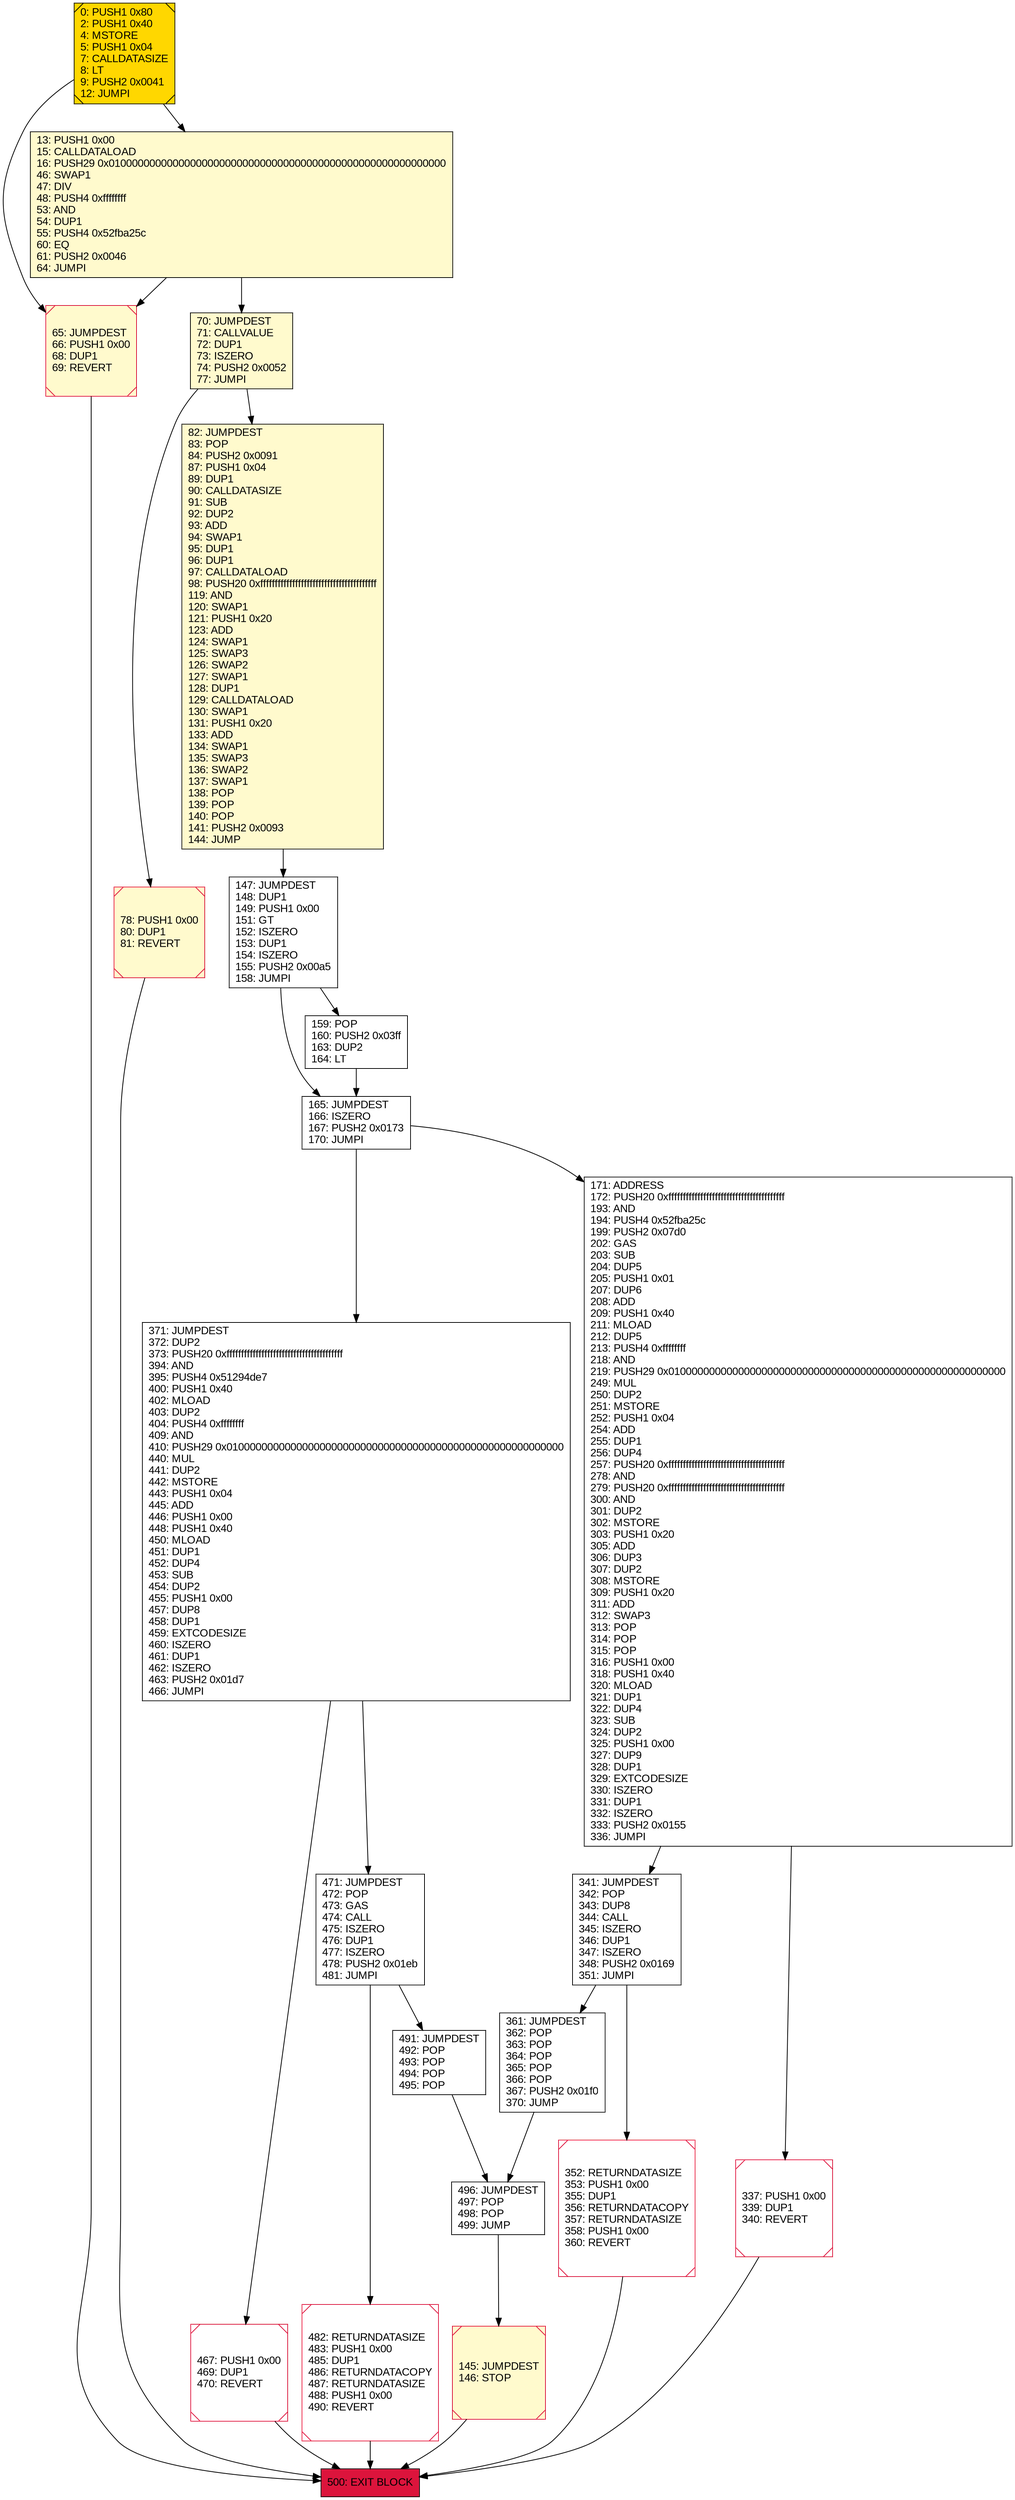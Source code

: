 digraph G {
bgcolor=transparent rankdir=UD;
node [shape=box style=filled color=black fillcolor=white fontname=arial fontcolor=black];
371 [label="371: JUMPDEST\l372: DUP2\l373: PUSH20 0xffffffffffffffffffffffffffffffffffffffff\l394: AND\l395: PUSH4 0x51294de7\l400: PUSH1 0x40\l402: MLOAD\l403: DUP2\l404: PUSH4 0xffffffff\l409: AND\l410: PUSH29 0x0100000000000000000000000000000000000000000000000000000000\l440: MUL\l441: DUP2\l442: MSTORE\l443: PUSH1 0x04\l445: ADD\l446: PUSH1 0x00\l448: PUSH1 0x40\l450: MLOAD\l451: DUP1\l452: DUP4\l453: SUB\l454: DUP2\l455: PUSH1 0x00\l457: DUP8\l458: DUP1\l459: EXTCODESIZE\l460: ISZERO\l461: DUP1\l462: ISZERO\l463: PUSH2 0x01d7\l466: JUMPI\l" ];
341 [label="341: JUMPDEST\l342: POP\l343: DUP8\l344: CALL\l345: ISZERO\l346: DUP1\l347: ISZERO\l348: PUSH2 0x0169\l351: JUMPI\l" ];
171 [label="171: ADDRESS\l172: PUSH20 0xffffffffffffffffffffffffffffffffffffffff\l193: AND\l194: PUSH4 0x52fba25c\l199: PUSH2 0x07d0\l202: GAS\l203: SUB\l204: DUP5\l205: PUSH1 0x01\l207: DUP6\l208: ADD\l209: PUSH1 0x40\l211: MLOAD\l212: DUP5\l213: PUSH4 0xffffffff\l218: AND\l219: PUSH29 0x0100000000000000000000000000000000000000000000000000000000\l249: MUL\l250: DUP2\l251: MSTORE\l252: PUSH1 0x04\l254: ADD\l255: DUP1\l256: DUP4\l257: PUSH20 0xffffffffffffffffffffffffffffffffffffffff\l278: AND\l279: PUSH20 0xffffffffffffffffffffffffffffffffffffffff\l300: AND\l301: DUP2\l302: MSTORE\l303: PUSH1 0x20\l305: ADD\l306: DUP3\l307: DUP2\l308: MSTORE\l309: PUSH1 0x20\l311: ADD\l312: SWAP3\l313: POP\l314: POP\l315: POP\l316: PUSH1 0x00\l318: PUSH1 0x40\l320: MLOAD\l321: DUP1\l322: DUP4\l323: SUB\l324: DUP2\l325: PUSH1 0x00\l327: DUP9\l328: DUP1\l329: EXTCODESIZE\l330: ISZERO\l331: DUP1\l332: ISZERO\l333: PUSH2 0x0155\l336: JUMPI\l" ];
65 [label="65: JUMPDEST\l66: PUSH1 0x00\l68: DUP1\l69: REVERT\l" fillcolor=lemonchiffon shape=Msquare color=crimson ];
145 [label="145: JUMPDEST\l146: STOP\l" fillcolor=lemonchiffon shape=Msquare color=crimson ];
0 [label="0: PUSH1 0x80\l2: PUSH1 0x40\l4: MSTORE\l5: PUSH1 0x04\l7: CALLDATASIZE\l8: LT\l9: PUSH2 0x0041\l12: JUMPI\l" fillcolor=lemonchiffon shape=Msquare fillcolor=gold ];
147 [label="147: JUMPDEST\l148: DUP1\l149: PUSH1 0x00\l151: GT\l152: ISZERO\l153: DUP1\l154: ISZERO\l155: PUSH2 0x00a5\l158: JUMPI\l" ];
471 [label="471: JUMPDEST\l472: POP\l473: GAS\l474: CALL\l475: ISZERO\l476: DUP1\l477: ISZERO\l478: PUSH2 0x01eb\l481: JUMPI\l" ];
82 [label="82: JUMPDEST\l83: POP\l84: PUSH2 0x0091\l87: PUSH1 0x04\l89: DUP1\l90: CALLDATASIZE\l91: SUB\l92: DUP2\l93: ADD\l94: SWAP1\l95: DUP1\l96: DUP1\l97: CALLDATALOAD\l98: PUSH20 0xffffffffffffffffffffffffffffffffffffffff\l119: AND\l120: SWAP1\l121: PUSH1 0x20\l123: ADD\l124: SWAP1\l125: SWAP3\l126: SWAP2\l127: SWAP1\l128: DUP1\l129: CALLDATALOAD\l130: SWAP1\l131: PUSH1 0x20\l133: ADD\l134: SWAP1\l135: SWAP3\l136: SWAP2\l137: SWAP1\l138: POP\l139: POP\l140: POP\l141: PUSH2 0x0093\l144: JUMP\l" fillcolor=lemonchiffon ];
491 [label="491: JUMPDEST\l492: POP\l493: POP\l494: POP\l495: POP\l" ];
70 [label="70: JUMPDEST\l71: CALLVALUE\l72: DUP1\l73: ISZERO\l74: PUSH2 0x0052\l77: JUMPI\l" fillcolor=lemonchiffon ];
78 [label="78: PUSH1 0x00\l80: DUP1\l81: REVERT\l" fillcolor=lemonchiffon shape=Msquare color=crimson ];
337 [label="337: PUSH1 0x00\l339: DUP1\l340: REVERT\l" shape=Msquare color=crimson ];
467 [label="467: PUSH1 0x00\l469: DUP1\l470: REVERT\l" shape=Msquare color=crimson ];
500 [label="500: EXIT BLOCK\l" fillcolor=crimson ];
159 [label="159: POP\l160: PUSH2 0x03ff\l163: DUP2\l164: LT\l" ];
482 [label="482: RETURNDATASIZE\l483: PUSH1 0x00\l485: DUP1\l486: RETURNDATACOPY\l487: RETURNDATASIZE\l488: PUSH1 0x00\l490: REVERT\l" shape=Msquare color=crimson ];
361 [label="361: JUMPDEST\l362: POP\l363: POP\l364: POP\l365: POP\l366: POP\l367: PUSH2 0x01f0\l370: JUMP\l" ];
352 [label="352: RETURNDATASIZE\l353: PUSH1 0x00\l355: DUP1\l356: RETURNDATACOPY\l357: RETURNDATASIZE\l358: PUSH1 0x00\l360: REVERT\l" shape=Msquare color=crimson ];
496 [label="496: JUMPDEST\l497: POP\l498: POP\l499: JUMP\l" ];
165 [label="165: JUMPDEST\l166: ISZERO\l167: PUSH2 0x0173\l170: JUMPI\l" ];
13 [label="13: PUSH1 0x00\l15: CALLDATALOAD\l16: PUSH29 0x0100000000000000000000000000000000000000000000000000000000\l46: SWAP1\l47: DIV\l48: PUSH4 0xffffffff\l53: AND\l54: DUP1\l55: PUSH4 0x52fba25c\l60: EQ\l61: PUSH2 0x0046\l64: JUMPI\l" fillcolor=lemonchiffon ];
70 -> 78;
361 -> 496;
337 -> 500;
467 -> 500;
482 -> 500;
352 -> 500;
471 -> 482;
171 -> 337;
13 -> 65;
78 -> 500;
165 -> 371;
147 -> 159;
70 -> 82;
171 -> 341;
82 -> 147;
471 -> 491;
159 -> 165;
371 -> 471;
0 -> 65;
13 -> 70;
65 -> 500;
145 -> 500;
371 -> 467;
0 -> 13;
147 -> 165;
491 -> 496;
341 -> 352;
341 -> 361;
496 -> 145;
165 -> 171;
}